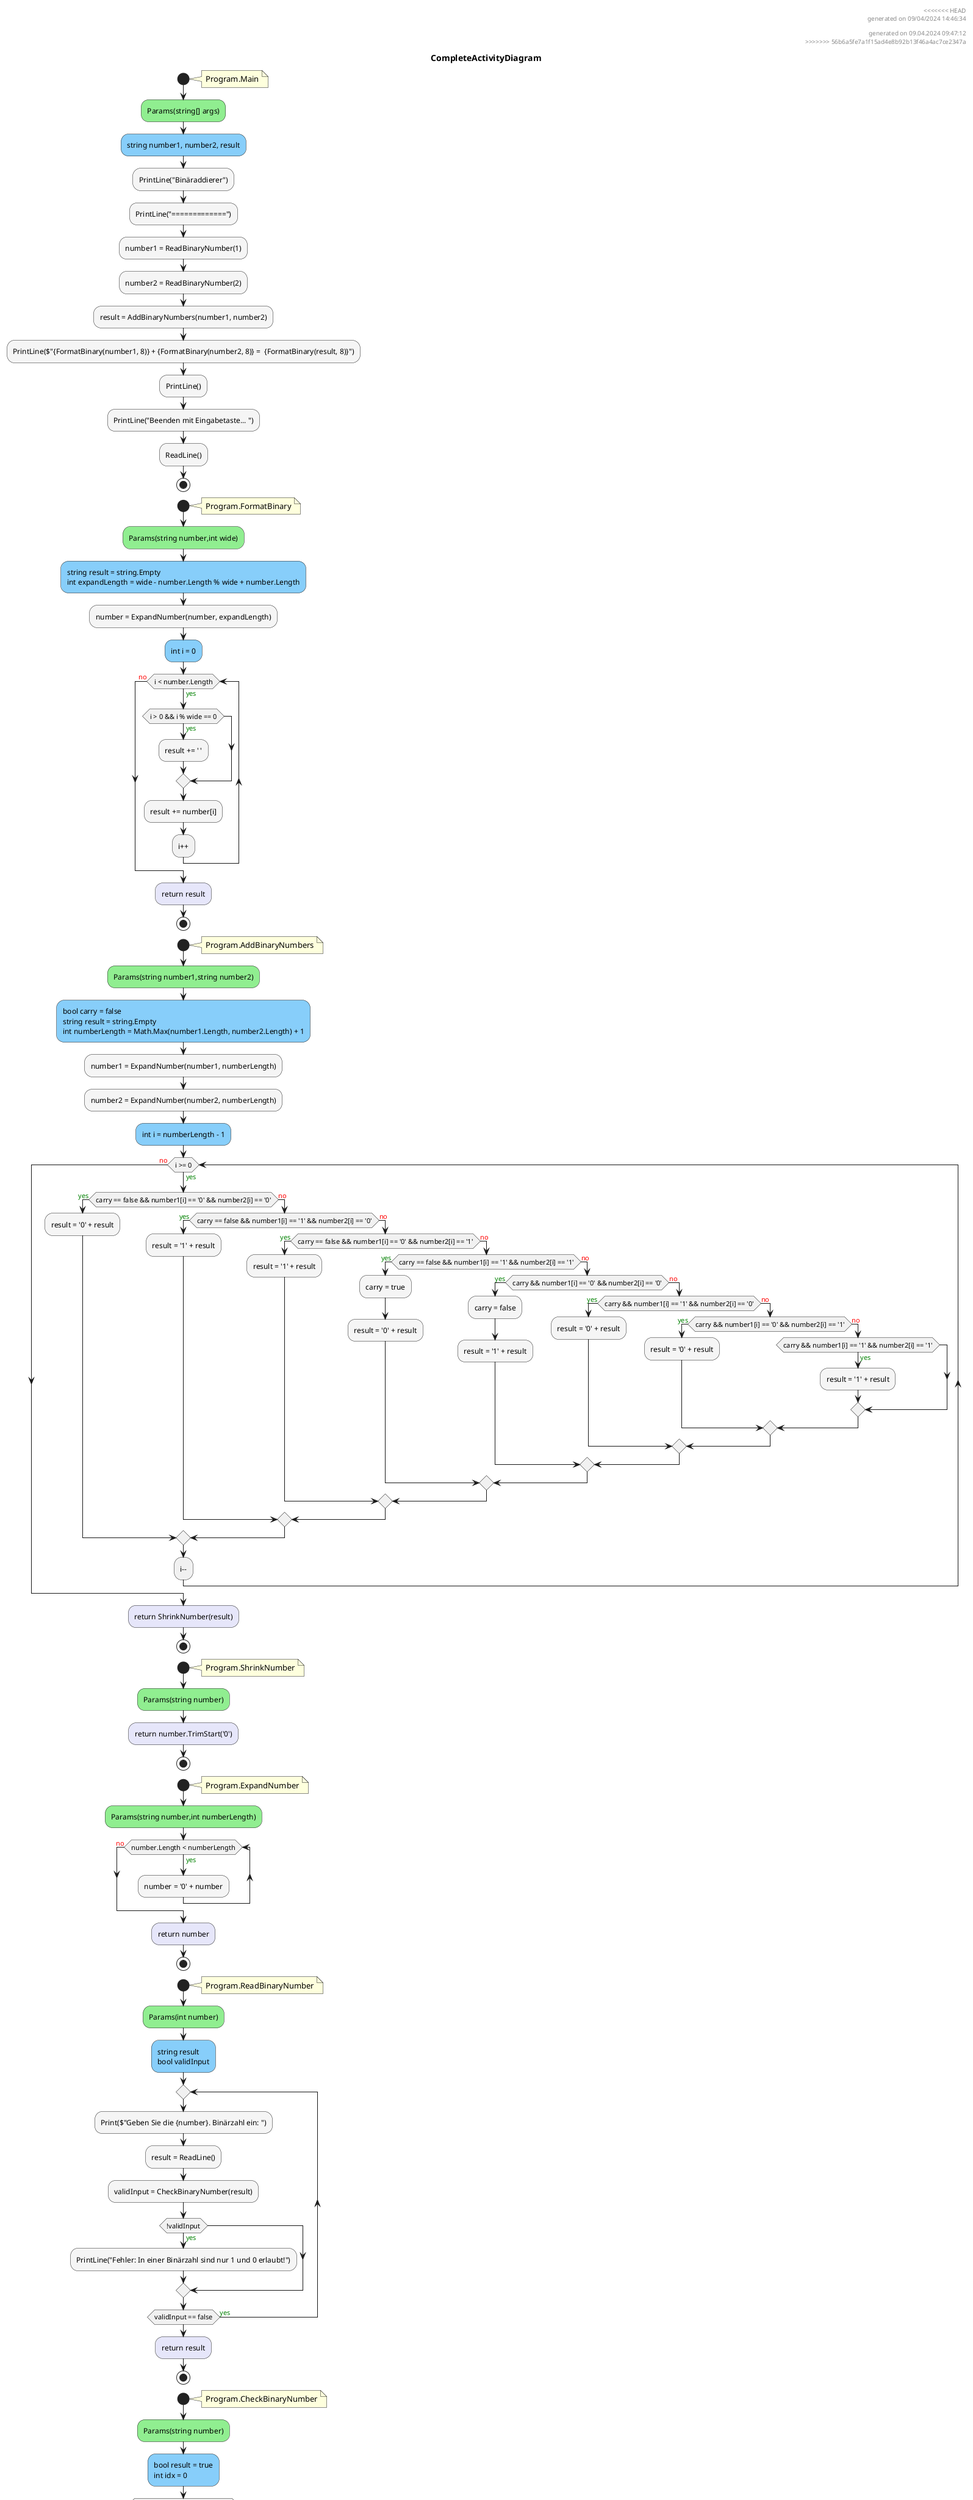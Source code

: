 @startuml CompleteActivityDiagram
header
<<<<<<< HEAD
generated on 09/04/2024 14:46:34
=======
generated on 09.04.2024 09:47:12
>>>>>>> 56b6a5fe7a1f15ad4e8b92b13f46a4ac7ce2347a
end header
title CompleteActivityDiagram
start
note right:  Program.Main
#LightGreen:Params(string[] args);
#LightSkyBlue:string number1, number2, result;
#WhiteSmoke:PrintLine("Binäraddierer");
#WhiteSmoke:PrintLine("=============");
#WhiteSmoke:number1 = ReadBinaryNumber(1);
#WhiteSmoke:number2 = ReadBinaryNumber(2);
#WhiteSmoke:result = AddBinaryNumbers(number1, number2);
#WhiteSmoke:PrintLine($"{FormatBinary(number1, 8)} + {FormatBinary(number2, 8)} =  {FormatBinary(result, 8)}");
#WhiteSmoke:PrintLine();
#WhiteSmoke:PrintLine("Beenden mit Eingabetaste... ");
#WhiteSmoke:ReadLine();
stop
start
note right:  Program.FormatBinary
#LightGreen:Params(string number,int wide);
#LightSkyBlue:string result = string.Empty\nint expandLength = wide - number.Length % wide + number.Length;
#WhiteSmoke:number = ExpandNumber(number, expandLength);
#LightSkyBlue:int i = 0;
while (i < number.Length) is (<color:green>yes)
        if (i > 0 && i % wide == 0) then (<color:green>yes)
                #WhiteSmoke:result += ' ';
        endif
        #WhiteSmoke:result += number[i];
:i++;
endwhile (<color:red>no)
#Lavender:return result;
stop
start
note right:  Program.AddBinaryNumbers
#LightGreen:Params(string number1,string number2);
#LightSkyBlue:bool carry = false\nstring result = string.Empty\nint numberLength = Math.Max(number1.Length, number2.Length) + 1;
#WhiteSmoke:number1 = ExpandNumber(number1, numberLength);
#WhiteSmoke:number2 = ExpandNumber(number2, numberLength);
#LightSkyBlue:int i = numberLength - 1;
while (i >= 0) is (<color:green>yes)
        if (carry == false && number1[i] == '0' && number2[i] == '0') then (<color:green>yes)
                #WhiteSmoke:result = '0' + result;
            else (<color:red>no)
                if (carry == false && number1[i] == '1' && number2[i] == '0') then (<color:green>yes)
                        #WhiteSmoke:result = '1' + result;
                    else (<color:red>no)
                        if (carry == false && number1[i] == '0' && number2[i] == '1') then (<color:green>yes)
                                #WhiteSmoke:result = '1' + result;
                            else (<color:red>no)
                                if (carry == false && number1[i] == '1' && number2[i] == '1') then (<color:green>yes)
                                        #WhiteSmoke:carry = true;
                                        #WhiteSmoke:result = '0' + result;
                                    else (<color:red>no)
                                        if (carry && number1[i] == '0' && number2[i] == '0') then (<color:green>yes)
                                                #WhiteSmoke:carry = false;
                                                #WhiteSmoke:result = '1' + result;
                                            else (<color:red>no)
                                                if (carry && number1[i] == '1' && number2[i] == '0') then (<color:green>yes)
                                                        #WhiteSmoke:result = '0' + result;
                                                    else (<color:red>no)
                                                        if (carry && number1[i] == '0' && number2[i] == '1') then (<color:green>yes)
                                                                #WhiteSmoke:result = '0' + result;
                                                            else (<color:red>no)
                                                                if (carry && number1[i] == '1' && number2[i] == '1') then (<color:green>yes)
                                                                        #WhiteSmoke:result = '1' + result;
                                                                endif
                                                        endif
                                                endif
                                        endif
                                endif
                        endif
                endif
        endif
:i--;
endwhile (<color:red>no)
#Lavender:return ShrinkNumber(result);
stop
start
note right:  Program.ShrinkNumber
#LightGreen:Params(string number);
#Lavender:return number.TrimStart('0');
stop
start
note right:  Program.ExpandNumber
#LightGreen:Params(string number,int numberLength);
while (number.Length < numberLength) is (<color:green>yes)
        #WhiteSmoke:number = '0' + number;
endwhile (<color:red>no)
#Lavender:return number;
stop
start
note right:  Program.ReadBinaryNumber
#LightGreen:Params(int number);
#LightSkyBlue:string result\nbool validInput;
repeat
        #WhiteSmoke:Print($"Geben Sie die {number}. Binärzahl ein: ");
        #WhiteSmoke:result = ReadLine();
        #WhiteSmoke:validInput = CheckBinaryNumber(result);
        if (!validInput) then (<color:green>yes)
                #WhiteSmoke:PrintLine("Fehler: In einer Binärzahl sind nur 1 und 0 erlaubt!");
        endif
repeat while (validInput == false) is (<color:green>yes)
#Lavender:return result;
stop
start
note right:  Program.CheckBinaryNumber
#LightGreen:Params(string number);
#LightSkyBlue:bool result = true\nint idx = 0;
while (idx < number.Length && result) is (<color:green>yes)
        #WhiteSmoke:result = IsBinaryDigit(number[idx++]);
endwhile (<color:red>no)
#Lavender:return result;
stop
start
note right:  Program.IsBinaryDigit
#LightGreen:Params(char chr);
#Lavender:return chr == '0' || chr == '1';
stop
footer
generated with the DiagramCreator by Prof.Gehrer
end footer
@enduml
